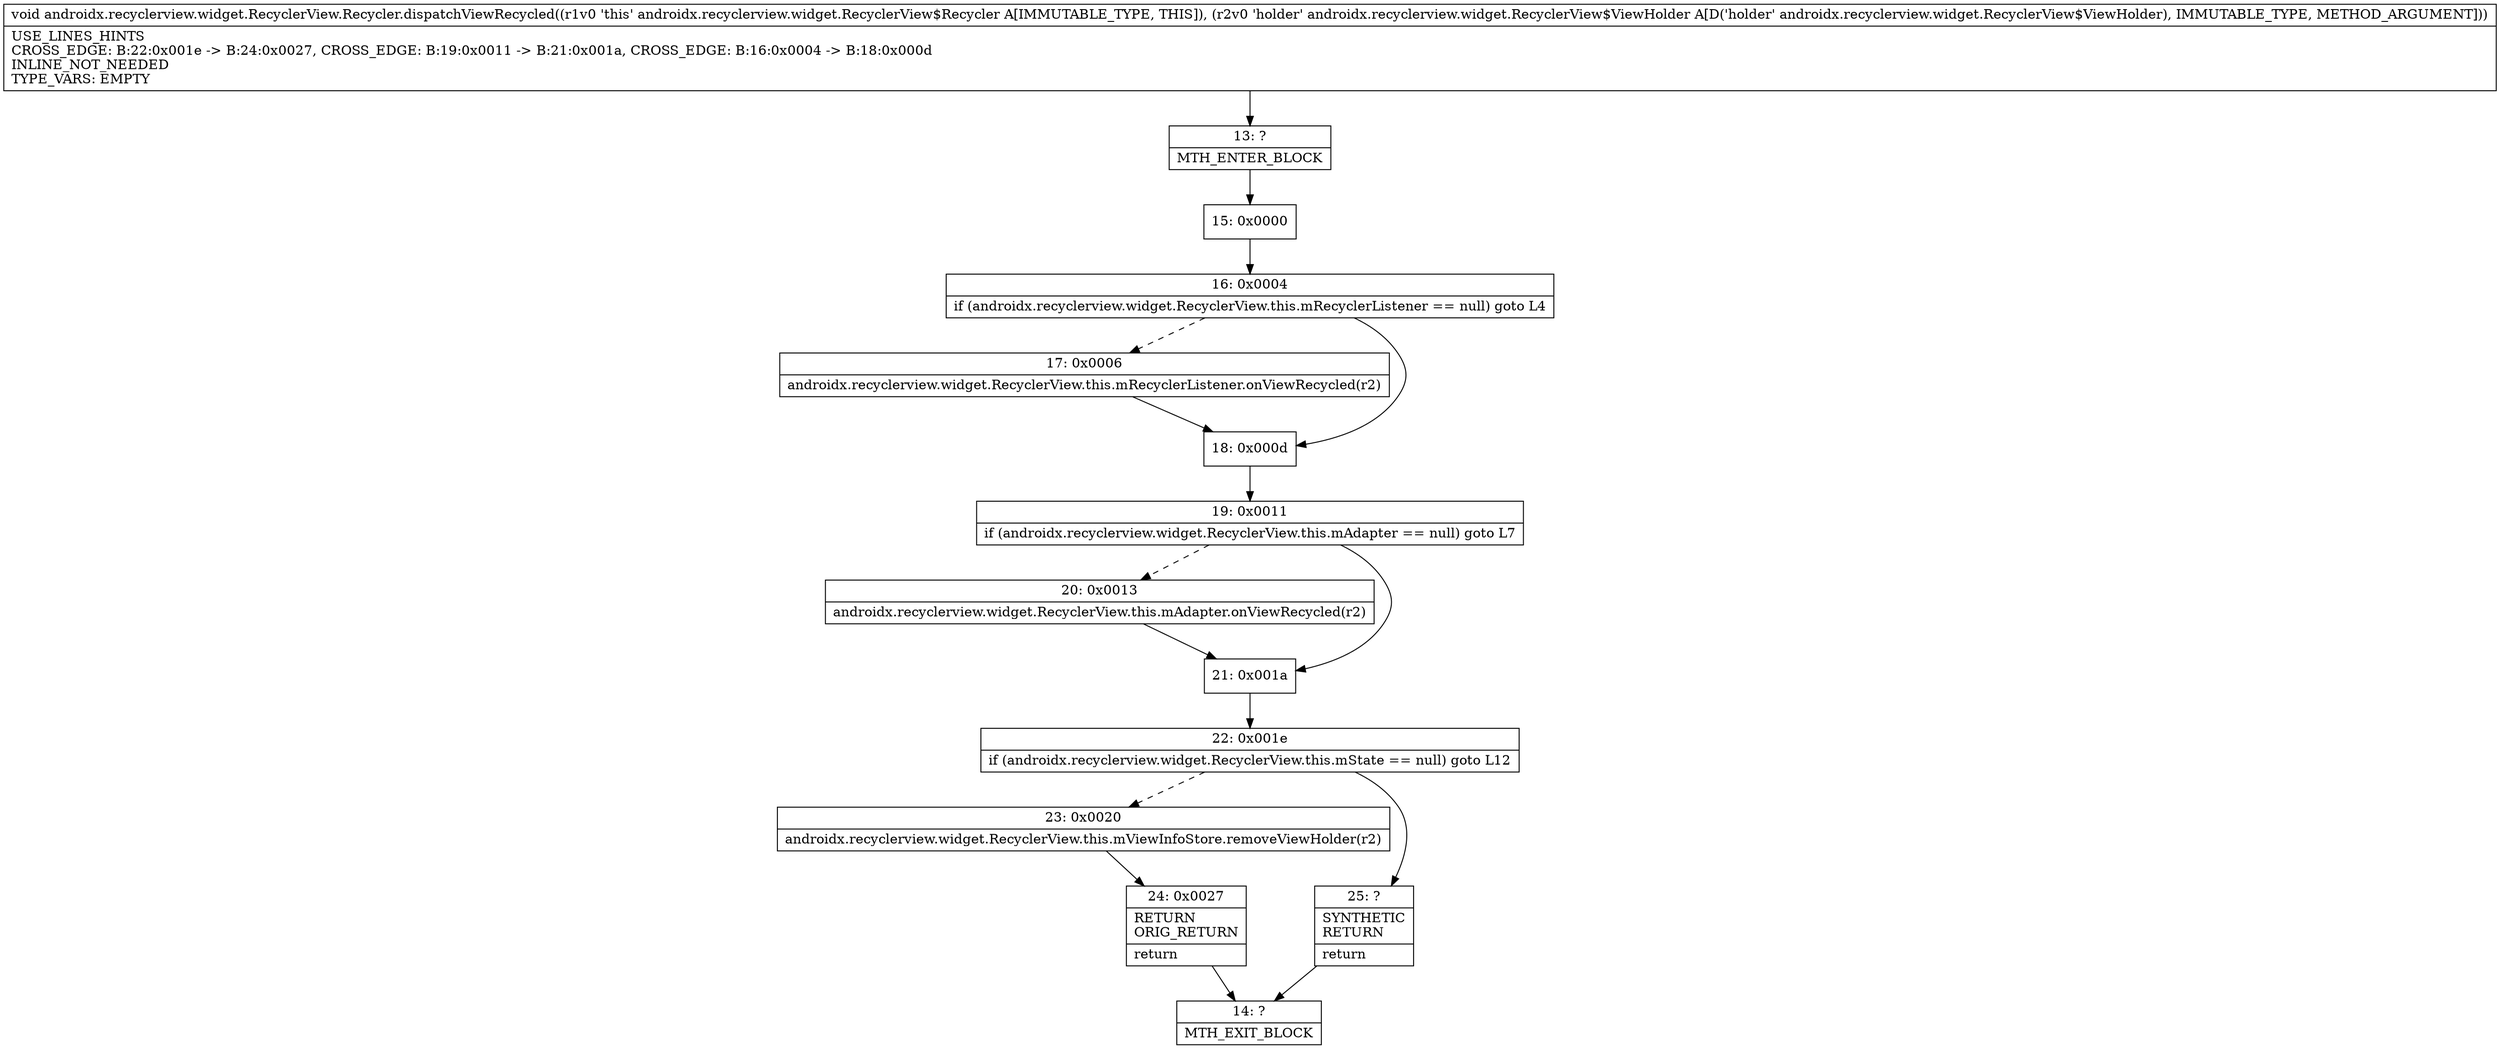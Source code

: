 digraph "CFG forandroidx.recyclerview.widget.RecyclerView.Recycler.dispatchViewRecycled(Landroidx\/recyclerview\/widget\/RecyclerView$ViewHolder;)V" {
Node_13 [shape=record,label="{13\:\ ?|MTH_ENTER_BLOCK\l}"];
Node_15 [shape=record,label="{15\:\ 0x0000}"];
Node_16 [shape=record,label="{16\:\ 0x0004|if (androidx.recyclerview.widget.RecyclerView.this.mRecyclerListener == null) goto L4\l}"];
Node_17 [shape=record,label="{17\:\ 0x0006|androidx.recyclerview.widget.RecyclerView.this.mRecyclerListener.onViewRecycled(r2)\l}"];
Node_18 [shape=record,label="{18\:\ 0x000d}"];
Node_19 [shape=record,label="{19\:\ 0x0011|if (androidx.recyclerview.widget.RecyclerView.this.mAdapter == null) goto L7\l}"];
Node_20 [shape=record,label="{20\:\ 0x0013|androidx.recyclerview.widget.RecyclerView.this.mAdapter.onViewRecycled(r2)\l}"];
Node_21 [shape=record,label="{21\:\ 0x001a}"];
Node_22 [shape=record,label="{22\:\ 0x001e|if (androidx.recyclerview.widget.RecyclerView.this.mState == null) goto L12\l}"];
Node_23 [shape=record,label="{23\:\ 0x0020|androidx.recyclerview.widget.RecyclerView.this.mViewInfoStore.removeViewHolder(r2)\l}"];
Node_24 [shape=record,label="{24\:\ 0x0027|RETURN\lORIG_RETURN\l|return\l}"];
Node_14 [shape=record,label="{14\:\ ?|MTH_EXIT_BLOCK\l}"];
Node_25 [shape=record,label="{25\:\ ?|SYNTHETIC\lRETURN\l|return\l}"];
MethodNode[shape=record,label="{void androidx.recyclerview.widget.RecyclerView.Recycler.dispatchViewRecycled((r1v0 'this' androidx.recyclerview.widget.RecyclerView$Recycler A[IMMUTABLE_TYPE, THIS]), (r2v0 'holder' androidx.recyclerview.widget.RecyclerView$ViewHolder A[D('holder' androidx.recyclerview.widget.RecyclerView$ViewHolder), IMMUTABLE_TYPE, METHOD_ARGUMENT]))  | USE_LINES_HINTS\lCROSS_EDGE: B:22:0x001e \-\> B:24:0x0027, CROSS_EDGE: B:19:0x0011 \-\> B:21:0x001a, CROSS_EDGE: B:16:0x0004 \-\> B:18:0x000d\lINLINE_NOT_NEEDED\lTYPE_VARS: EMPTY\l}"];
MethodNode -> Node_13;Node_13 -> Node_15;
Node_15 -> Node_16;
Node_16 -> Node_17[style=dashed];
Node_16 -> Node_18;
Node_17 -> Node_18;
Node_18 -> Node_19;
Node_19 -> Node_20[style=dashed];
Node_19 -> Node_21;
Node_20 -> Node_21;
Node_21 -> Node_22;
Node_22 -> Node_23[style=dashed];
Node_22 -> Node_25;
Node_23 -> Node_24;
Node_24 -> Node_14;
Node_25 -> Node_14;
}


